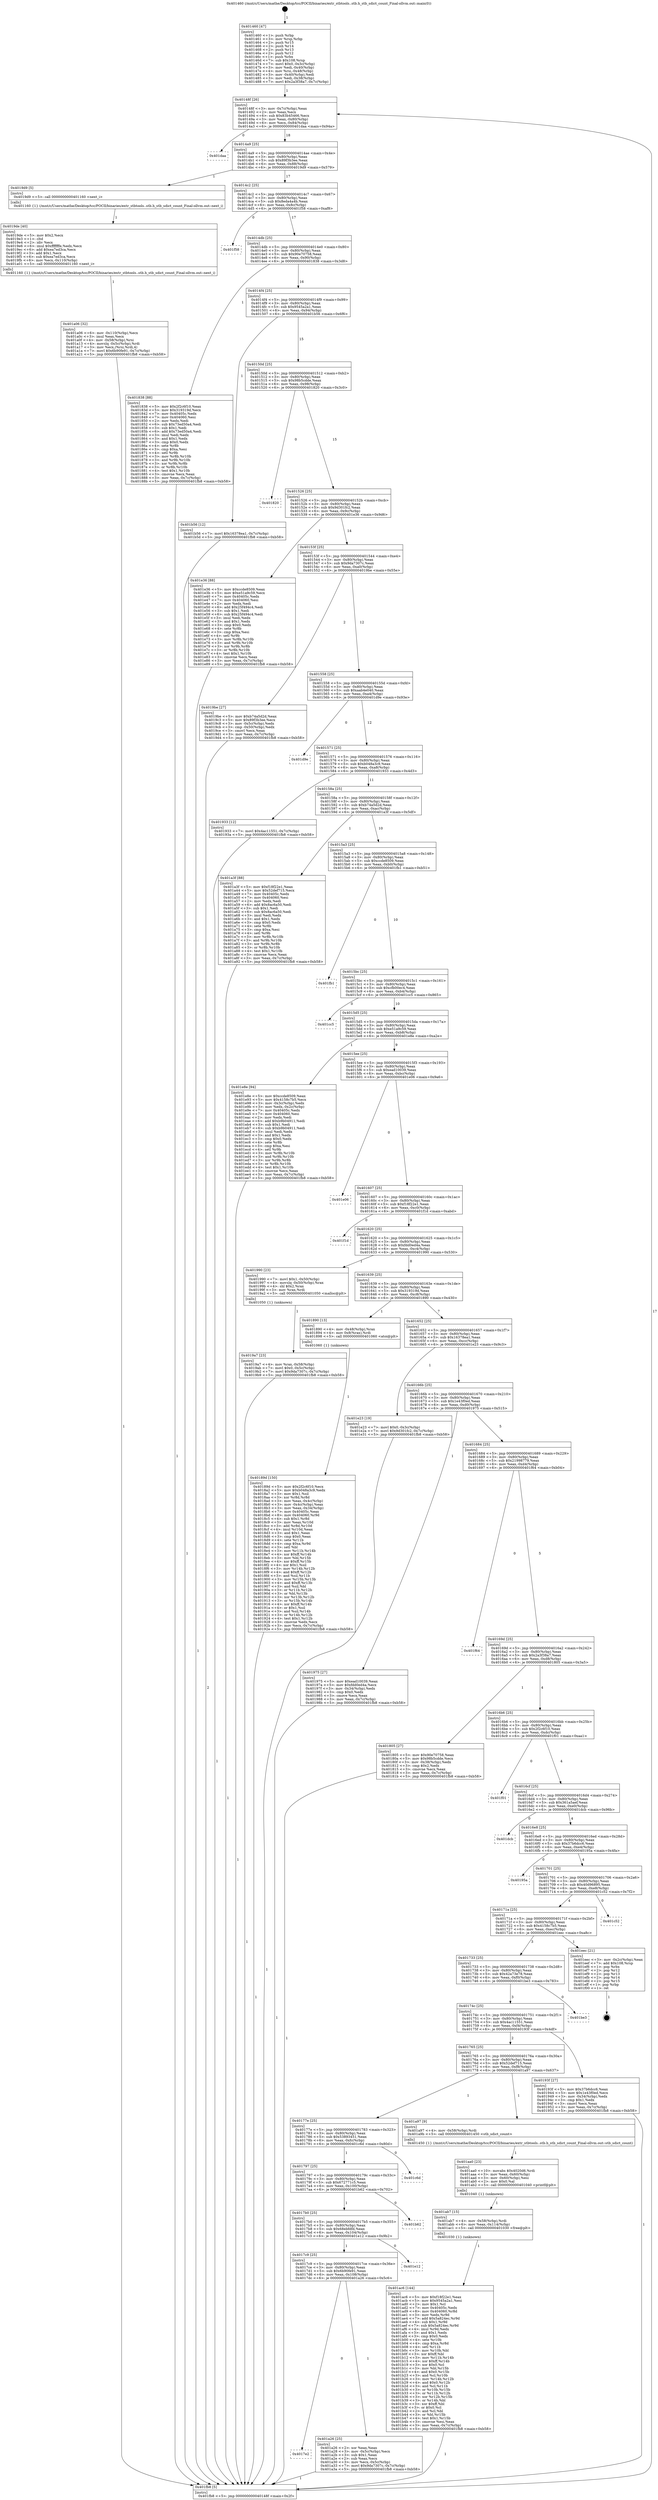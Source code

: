digraph "0x401460" {
  label = "0x401460 (/mnt/c/Users/mathe/Desktop/tcc/POCII/binaries/extr_stbtools..stb.h_stb_sdict_count_Final-ollvm.out::main(0))"
  labelloc = "t"
  node[shape=record]

  Entry [label="",width=0.3,height=0.3,shape=circle,fillcolor=black,style=filled]
  "0x40148f" [label="{
     0x40148f [26]\l
     | [instrs]\l
     &nbsp;&nbsp;0x40148f \<+3\>: mov -0x7c(%rbp),%eax\l
     &nbsp;&nbsp;0x401492 \<+2\>: mov %eax,%ecx\l
     &nbsp;&nbsp;0x401494 \<+6\>: sub $0x83b45466,%ecx\l
     &nbsp;&nbsp;0x40149a \<+3\>: mov %eax,-0x80(%rbp)\l
     &nbsp;&nbsp;0x40149d \<+6\>: mov %ecx,-0x84(%rbp)\l
     &nbsp;&nbsp;0x4014a3 \<+6\>: je 0000000000401daa \<main+0x94a\>\l
  }"]
  "0x401daa" [label="{
     0x401daa\l
  }", style=dashed]
  "0x4014a9" [label="{
     0x4014a9 [25]\l
     | [instrs]\l
     &nbsp;&nbsp;0x4014a9 \<+5\>: jmp 00000000004014ae \<main+0x4e\>\l
     &nbsp;&nbsp;0x4014ae \<+3\>: mov -0x80(%rbp),%eax\l
     &nbsp;&nbsp;0x4014b1 \<+5\>: sub $0x89f3b3ee,%eax\l
     &nbsp;&nbsp;0x4014b6 \<+6\>: mov %eax,-0x88(%rbp)\l
     &nbsp;&nbsp;0x4014bc \<+6\>: je 00000000004019d9 \<main+0x579\>\l
  }"]
  Exit [label="",width=0.3,height=0.3,shape=circle,fillcolor=black,style=filled,peripheries=2]
  "0x4019d9" [label="{
     0x4019d9 [5]\l
     | [instrs]\l
     &nbsp;&nbsp;0x4019d9 \<+5\>: call 0000000000401160 \<next_i\>\l
     | [calls]\l
     &nbsp;&nbsp;0x401160 \{1\} (/mnt/c/Users/mathe/Desktop/tcc/POCII/binaries/extr_stbtools..stb.h_stb_sdict_count_Final-ollvm.out::next_i)\l
  }"]
  "0x4014c2" [label="{
     0x4014c2 [25]\l
     | [instrs]\l
     &nbsp;&nbsp;0x4014c2 \<+5\>: jmp 00000000004014c7 \<main+0x67\>\l
     &nbsp;&nbsp;0x4014c7 \<+3\>: mov -0x80(%rbp),%eax\l
     &nbsp;&nbsp;0x4014ca \<+5\>: sub $0x8eda4a4b,%eax\l
     &nbsp;&nbsp;0x4014cf \<+6\>: mov %eax,-0x8c(%rbp)\l
     &nbsp;&nbsp;0x4014d5 \<+6\>: je 0000000000401f58 \<main+0xaf8\>\l
  }"]
  "0x401ac6" [label="{
     0x401ac6 [144]\l
     | [instrs]\l
     &nbsp;&nbsp;0x401ac6 \<+5\>: mov $0xf18f22e1,%eax\l
     &nbsp;&nbsp;0x401acb \<+5\>: mov $0x9545a2a1,%esi\l
     &nbsp;&nbsp;0x401ad0 \<+2\>: mov $0x1,%cl\l
     &nbsp;&nbsp;0x401ad2 \<+7\>: mov 0x40405c,%edx\l
     &nbsp;&nbsp;0x401ad9 \<+8\>: mov 0x404060,%r8d\l
     &nbsp;&nbsp;0x401ae1 \<+3\>: mov %edx,%r9d\l
     &nbsp;&nbsp;0x401ae4 \<+7\>: add $0x5a824ec,%r9d\l
     &nbsp;&nbsp;0x401aeb \<+4\>: sub $0x1,%r9d\l
     &nbsp;&nbsp;0x401aef \<+7\>: sub $0x5a824ec,%r9d\l
     &nbsp;&nbsp;0x401af6 \<+4\>: imul %r9d,%edx\l
     &nbsp;&nbsp;0x401afa \<+3\>: and $0x1,%edx\l
     &nbsp;&nbsp;0x401afd \<+3\>: cmp $0x0,%edx\l
     &nbsp;&nbsp;0x401b00 \<+4\>: sete %r10b\l
     &nbsp;&nbsp;0x401b04 \<+4\>: cmp $0xa,%r8d\l
     &nbsp;&nbsp;0x401b08 \<+4\>: setl %r11b\l
     &nbsp;&nbsp;0x401b0c \<+3\>: mov %r10b,%bl\l
     &nbsp;&nbsp;0x401b0f \<+3\>: xor $0xff,%bl\l
     &nbsp;&nbsp;0x401b12 \<+3\>: mov %r11b,%r14b\l
     &nbsp;&nbsp;0x401b15 \<+4\>: xor $0xff,%r14b\l
     &nbsp;&nbsp;0x401b19 \<+3\>: xor $0x0,%cl\l
     &nbsp;&nbsp;0x401b1c \<+3\>: mov %bl,%r15b\l
     &nbsp;&nbsp;0x401b1f \<+4\>: and $0x0,%r15b\l
     &nbsp;&nbsp;0x401b23 \<+3\>: and %cl,%r10b\l
     &nbsp;&nbsp;0x401b26 \<+3\>: mov %r14b,%r12b\l
     &nbsp;&nbsp;0x401b29 \<+4\>: and $0x0,%r12b\l
     &nbsp;&nbsp;0x401b2d \<+3\>: and %cl,%r11b\l
     &nbsp;&nbsp;0x401b30 \<+3\>: or %r10b,%r15b\l
     &nbsp;&nbsp;0x401b33 \<+3\>: or %r11b,%r12b\l
     &nbsp;&nbsp;0x401b36 \<+3\>: xor %r12b,%r15b\l
     &nbsp;&nbsp;0x401b39 \<+3\>: or %r14b,%bl\l
     &nbsp;&nbsp;0x401b3c \<+3\>: xor $0xff,%bl\l
     &nbsp;&nbsp;0x401b3f \<+3\>: or $0x0,%cl\l
     &nbsp;&nbsp;0x401b42 \<+2\>: and %cl,%bl\l
     &nbsp;&nbsp;0x401b44 \<+3\>: or %bl,%r15b\l
     &nbsp;&nbsp;0x401b47 \<+4\>: test $0x1,%r15b\l
     &nbsp;&nbsp;0x401b4b \<+3\>: cmovne %esi,%eax\l
     &nbsp;&nbsp;0x401b4e \<+3\>: mov %eax,-0x7c(%rbp)\l
     &nbsp;&nbsp;0x401b51 \<+5\>: jmp 0000000000401fb8 \<main+0xb58\>\l
  }"]
  "0x401f58" [label="{
     0x401f58\l
  }", style=dashed]
  "0x4014db" [label="{
     0x4014db [25]\l
     | [instrs]\l
     &nbsp;&nbsp;0x4014db \<+5\>: jmp 00000000004014e0 \<main+0x80\>\l
     &nbsp;&nbsp;0x4014e0 \<+3\>: mov -0x80(%rbp),%eax\l
     &nbsp;&nbsp;0x4014e3 \<+5\>: sub $0x90e70758,%eax\l
     &nbsp;&nbsp;0x4014e8 \<+6\>: mov %eax,-0x90(%rbp)\l
     &nbsp;&nbsp;0x4014ee \<+6\>: je 0000000000401838 \<main+0x3d8\>\l
  }"]
  "0x401ab7" [label="{
     0x401ab7 [15]\l
     | [instrs]\l
     &nbsp;&nbsp;0x401ab7 \<+4\>: mov -0x58(%rbp),%rdi\l
     &nbsp;&nbsp;0x401abb \<+6\>: mov %eax,-0x114(%rbp)\l
     &nbsp;&nbsp;0x401ac1 \<+5\>: call 0000000000401030 \<free@plt\>\l
     | [calls]\l
     &nbsp;&nbsp;0x401030 \{1\} (unknown)\l
  }"]
  "0x401838" [label="{
     0x401838 [88]\l
     | [instrs]\l
     &nbsp;&nbsp;0x401838 \<+5\>: mov $0x2f2c6f10,%eax\l
     &nbsp;&nbsp;0x40183d \<+5\>: mov $0x319319d,%ecx\l
     &nbsp;&nbsp;0x401842 \<+7\>: mov 0x40405c,%edx\l
     &nbsp;&nbsp;0x401849 \<+7\>: mov 0x404060,%esi\l
     &nbsp;&nbsp;0x401850 \<+2\>: mov %edx,%edi\l
     &nbsp;&nbsp;0x401852 \<+6\>: sub $0x73ed50a4,%edi\l
     &nbsp;&nbsp;0x401858 \<+3\>: sub $0x1,%edi\l
     &nbsp;&nbsp;0x40185b \<+6\>: add $0x73ed50a4,%edi\l
     &nbsp;&nbsp;0x401861 \<+3\>: imul %edi,%edx\l
     &nbsp;&nbsp;0x401864 \<+3\>: and $0x1,%edx\l
     &nbsp;&nbsp;0x401867 \<+3\>: cmp $0x0,%edx\l
     &nbsp;&nbsp;0x40186a \<+4\>: sete %r8b\l
     &nbsp;&nbsp;0x40186e \<+3\>: cmp $0xa,%esi\l
     &nbsp;&nbsp;0x401871 \<+4\>: setl %r9b\l
     &nbsp;&nbsp;0x401875 \<+3\>: mov %r8b,%r10b\l
     &nbsp;&nbsp;0x401878 \<+3\>: and %r9b,%r10b\l
     &nbsp;&nbsp;0x40187b \<+3\>: xor %r9b,%r8b\l
     &nbsp;&nbsp;0x40187e \<+3\>: or %r8b,%r10b\l
     &nbsp;&nbsp;0x401881 \<+4\>: test $0x1,%r10b\l
     &nbsp;&nbsp;0x401885 \<+3\>: cmovne %ecx,%eax\l
     &nbsp;&nbsp;0x401888 \<+3\>: mov %eax,-0x7c(%rbp)\l
     &nbsp;&nbsp;0x40188b \<+5\>: jmp 0000000000401fb8 \<main+0xb58\>\l
  }"]
  "0x4014f4" [label="{
     0x4014f4 [25]\l
     | [instrs]\l
     &nbsp;&nbsp;0x4014f4 \<+5\>: jmp 00000000004014f9 \<main+0x99\>\l
     &nbsp;&nbsp;0x4014f9 \<+3\>: mov -0x80(%rbp),%eax\l
     &nbsp;&nbsp;0x4014fc \<+5\>: sub $0x9545a2a1,%eax\l
     &nbsp;&nbsp;0x401501 \<+6\>: mov %eax,-0x94(%rbp)\l
     &nbsp;&nbsp;0x401507 \<+6\>: je 0000000000401b56 \<main+0x6f6\>\l
  }"]
  "0x401aa0" [label="{
     0x401aa0 [23]\l
     | [instrs]\l
     &nbsp;&nbsp;0x401aa0 \<+10\>: movabs $0x4020d6,%rdi\l
     &nbsp;&nbsp;0x401aaa \<+3\>: mov %eax,-0x60(%rbp)\l
     &nbsp;&nbsp;0x401aad \<+3\>: mov -0x60(%rbp),%esi\l
     &nbsp;&nbsp;0x401ab0 \<+2\>: mov $0x0,%al\l
     &nbsp;&nbsp;0x401ab2 \<+5\>: call 0000000000401040 \<printf@plt\>\l
     | [calls]\l
     &nbsp;&nbsp;0x401040 \{1\} (unknown)\l
  }"]
  "0x401b56" [label="{
     0x401b56 [12]\l
     | [instrs]\l
     &nbsp;&nbsp;0x401b56 \<+7\>: movl $0x16378ea1,-0x7c(%rbp)\l
     &nbsp;&nbsp;0x401b5d \<+5\>: jmp 0000000000401fb8 \<main+0xb58\>\l
  }"]
  "0x40150d" [label="{
     0x40150d [25]\l
     | [instrs]\l
     &nbsp;&nbsp;0x40150d \<+5\>: jmp 0000000000401512 \<main+0xb2\>\l
     &nbsp;&nbsp;0x401512 \<+3\>: mov -0x80(%rbp),%eax\l
     &nbsp;&nbsp;0x401515 \<+5\>: sub $0x98b5cdde,%eax\l
     &nbsp;&nbsp;0x40151a \<+6\>: mov %eax,-0x98(%rbp)\l
     &nbsp;&nbsp;0x401520 \<+6\>: je 0000000000401820 \<main+0x3c0\>\l
  }"]
  "0x4017e2" [label="{
     0x4017e2\l
  }", style=dashed]
  "0x401820" [label="{
     0x401820\l
  }", style=dashed]
  "0x401526" [label="{
     0x401526 [25]\l
     | [instrs]\l
     &nbsp;&nbsp;0x401526 \<+5\>: jmp 000000000040152b \<main+0xcb\>\l
     &nbsp;&nbsp;0x40152b \<+3\>: mov -0x80(%rbp),%eax\l
     &nbsp;&nbsp;0x40152e \<+5\>: sub $0x9d301fc2,%eax\l
     &nbsp;&nbsp;0x401533 \<+6\>: mov %eax,-0x9c(%rbp)\l
     &nbsp;&nbsp;0x401539 \<+6\>: je 0000000000401e36 \<main+0x9d6\>\l
  }"]
  "0x401a26" [label="{
     0x401a26 [25]\l
     | [instrs]\l
     &nbsp;&nbsp;0x401a26 \<+2\>: xor %eax,%eax\l
     &nbsp;&nbsp;0x401a28 \<+3\>: mov -0x5c(%rbp),%ecx\l
     &nbsp;&nbsp;0x401a2b \<+3\>: sub $0x1,%eax\l
     &nbsp;&nbsp;0x401a2e \<+2\>: sub %eax,%ecx\l
     &nbsp;&nbsp;0x401a30 \<+3\>: mov %ecx,-0x5c(%rbp)\l
     &nbsp;&nbsp;0x401a33 \<+7\>: movl $0x9da7307c,-0x7c(%rbp)\l
     &nbsp;&nbsp;0x401a3a \<+5\>: jmp 0000000000401fb8 \<main+0xb58\>\l
  }"]
  "0x401e36" [label="{
     0x401e36 [88]\l
     | [instrs]\l
     &nbsp;&nbsp;0x401e36 \<+5\>: mov $0xccde8509,%eax\l
     &nbsp;&nbsp;0x401e3b \<+5\>: mov $0xe51a9c59,%ecx\l
     &nbsp;&nbsp;0x401e40 \<+7\>: mov 0x40405c,%edx\l
     &nbsp;&nbsp;0x401e47 \<+7\>: mov 0x404060,%esi\l
     &nbsp;&nbsp;0x401e4e \<+2\>: mov %edx,%edi\l
     &nbsp;&nbsp;0x401e50 \<+6\>: add $0x25f494c4,%edi\l
     &nbsp;&nbsp;0x401e56 \<+3\>: sub $0x1,%edi\l
     &nbsp;&nbsp;0x401e59 \<+6\>: sub $0x25f494c4,%edi\l
     &nbsp;&nbsp;0x401e5f \<+3\>: imul %edi,%edx\l
     &nbsp;&nbsp;0x401e62 \<+3\>: and $0x1,%edx\l
     &nbsp;&nbsp;0x401e65 \<+3\>: cmp $0x0,%edx\l
     &nbsp;&nbsp;0x401e68 \<+4\>: sete %r8b\l
     &nbsp;&nbsp;0x401e6c \<+3\>: cmp $0xa,%esi\l
     &nbsp;&nbsp;0x401e6f \<+4\>: setl %r9b\l
     &nbsp;&nbsp;0x401e73 \<+3\>: mov %r8b,%r10b\l
     &nbsp;&nbsp;0x401e76 \<+3\>: and %r9b,%r10b\l
     &nbsp;&nbsp;0x401e79 \<+3\>: xor %r9b,%r8b\l
     &nbsp;&nbsp;0x401e7c \<+3\>: or %r8b,%r10b\l
     &nbsp;&nbsp;0x401e7f \<+4\>: test $0x1,%r10b\l
     &nbsp;&nbsp;0x401e83 \<+3\>: cmovne %ecx,%eax\l
     &nbsp;&nbsp;0x401e86 \<+3\>: mov %eax,-0x7c(%rbp)\l
     &nbsp;&nbsp;0x401e89 \<+5\>: jmp 0000000000401fb8 \<main+0xb58\>\l
  }"]
  "0x40153f" [label="{
     0x40153f [25]\l
     | [instrs]\l
     &nbsp;&nbsp;0x40153f \<+5\>: jmp 0000000000401544 \<main+0xe4\>\l
     &nbsp;&nbsp;0x401544 \<+3\>: mov -0x80(%rbp),%eax\l
     &nbsp;&nbsp;0x401547 \<+5\>: sub $0x9da7307c,%eax\l
     &nbsp;&nbsp;0x40154c \<+6\>: mov %eax,-0xa0(%rbp)\l
     &nbsp;&nbsp;0x401552 \<+6\>: je 00000000004019be \<main+0x55e\>\l
  }"]
  "0x4017c9" [label="{
     0x4017c9 [25]\l
     | [instrs]\l
     &nbsp;&nbsp;0x4017c9 \<+5\>: jmp 00000000004017ce \<main+0x36e\>\l
     &nbsp;&nbsp;0x4017ce \<+3\>: mov -0x80(%rbp),%eax\l
     &nbsp;&nbsp;0x4017d1 \<+5\>: sub $0x6b90fe91,%eax\l
     &nbsp;&nbsp;0x4017d6 \<+6\>: mov %eax,-0x108(%rbp)\l
     &nbsp;&nbsp;0x4017dc \<+6\>: je 0000000000401a26 \<main+0x5c6\>\l
  }"]
  "0x4019be" [label="{
     0x4019be [27]\l
     | [instrs]\l
     &nbsp;&nbsp;0x4019be \<+5\>: mov $0xb74a5d2d,%eax\l
     &nbsp;&nbsp;0x4019c3 \<+5\>: mov $0x89f3b3ee,%ecx\l
     &nbsp;&nbsp;0x4019c8 \<+3\>: mov -0x5c(%rbp),%edx\l
     &nbsp;&nbsp;0x4019cb \<+3\>: cmp -0x50(%rbp),%edx\l
     &nbsp;&nbsp;0x4019ce \<+3\>: cmovl %ecx,%eax\l
     &nbsp;&nbsp;0x4019d1 \<+3\>: mov %eax,-0x7c(%rbp)\l
     &nbsp;&nbsp;0x4019d4 \<+5\>: jmp 0000000000401fb8 \<main+0xb58\>\l
  }"]
  "0x401558" [label="{
     0x401558 [25]\l
     | [instrs]\l
     &nbsp;&nbsp;0x401558 \<+5\>: jmp 000000000040155d \<main+0xfd\>\l
     &nbsp;&nbsp;0x40155d \<+3\>: mov -0x80(%rbp),%eax\l
     &nbsp;&nbsp;0x401560 \<+5\>: sub $0xaab4e040,%eax\l
     &nbsp;&nbsp;0x401565 \<+6\>: mov %eax,-0xa4(%rbp)\l
     &nbsp;&nbsp;0x40156b \<+6\>: je 0000000000401d9e \<main+0x93e\>\l
  }"]
  "0x401e12" [label="{
     0x401e12\l
  }", style=dashed]
  "0x401d9e" [label="{
     0x401d9e\l
  }", style=dashed]
  "0x401571" [label="{
     0x401571 [25]\l
     | [instrs]\l
     &nbsp;&nbsp;0x401571 \<+5\>: jmp 0000000000401576 \<main+0x116\>\l
     &nbsp;&nbsp;0x401576 \<+3\>: mov -0x80(%rbp),%eax\l
     &nbsp;&nbsp;0x401579 \<+5\>: sub $0xb048a3c9,%eax\l
     &nbsp;&nbsp;0x40157e \<+6\>: mov %eax,-0xa8(%rbp)\l
     &nbsp;&nbsp;0x401584 \<+6\>: je 0000000000401933 \<main+0x4d3\>\l
  }"]
  "0x4017b0" [label="{
     0x4017b0 [25]\l
     | [instrs]\l
     &nbsp;&nbsp;0x4017b0 \<+5\>: jmp 00000000004017b5 \<main+0x355\>\l
     &nbsp;&nbsp;0x4017b5 \<+3\>: mov -0x80(%rbp),%eax\l
     &nbsp;&nbsp;0x4017b8 \<+5\>: sub $0x68ebfdfd,%eax\l
     &nbsp;&nbsp;0x4017bd \<+6\>: mov %eax,-0x104(%rbp)\l
     &nbsp;&nbsp;0x4017c3 \<+6\>: je 0000000000401e12 \<main+0x9b2\>\l
  }"]
  "0x401933" [label="{
     0x401933 [12]\l
     | [instrs]\l
     &nbsp;&nbsp;0x401933 \<+7\>: movl $0x4ac11551,-0x7c(%rbp)\l
     &nbsp;&nbsp;0x40193a \<+5\>: jmp 0000000000401fb8 \<main+0xb58\>\l
  }"]
  "0x40158a" [label="{
     0x40158a [25]\l
     | [instrs]\l
     &nbsp;&nbsp;0x40158a \<+5\>: jmp 000000000040158f \<main+0x12f\>\l
     &nbsp;&nbsp;0x40158f \<+3\>: mov -0x80(%rbp),%eax\l
     &nbsp;&nbsp;0x401592 \<+5\>: sub $0xb74a5d2d,%eax\l
     &nbsp;&nbsp;0x401597 \<+6\>: mov %eax,-0xac(%rbp)\l
     &nbsp;&nbsp;0x40159d \<+6\>: je 0000000000401a3f \<main+0x5df\>\l
  }"]
  "0x401b62" [label="{
     0x401b62\l
  }", style=dashed]
  "0x401a3f" [label="{
     0x401a3f [88]\l
     | [instrs]\l
     &nbsp;&nbsp;0x401a3f \<+5\>: mov $0xf18f22e1,%eax\l
     &nbsp;&nbsp;0x401a44 \<+5\>: mov $0x52def715,%ecx\l
     &nbsp;&nbsp;0x401a49 \<+7\>: mov 0x40405c,%edx\l
     &nbsp;&nbsp;0x401a50 \<+7\>: mov 0x404060,%esi\l
     &nbsp;&nbsp;0x401a57 \<+2\>: mov %edx,%edi\l
     &nbsp;&nbsp;0x401a59 \<+6\>: add $0x8ac6a50,%edi\l
     &nbsp;&nbsp;0x401a5f \<+3\>: sub $0x1,%edi\l
     &nbsp;&nbsp;0x401a62 \<+6\>: sub $0x8ac6a50,%edi\l
     &nbsp;&nbsp;0x401a68 \<+3\>: imul %edi,%edx\l
     &nbsp;&nbsp;0x401a6b \<+3\>: and $0x1,%edx\l
     &nbsp;&nbsp;0x401a6e \<+3\>: cmp $0x0,%edx\l
     &nbsp;&nbsp;0x401a71 \<+4\>: sete %r8b\l
     &nbsp;&nbsp;0x401a75 \<+3\>: cmp $0xa,%esi\l
     &nbsp;&nbsp;0x401a78 \<+4\>: setl %r9b\l
     &nbsp;&nbsp;0x401a7c \<+3\>: mov %r8b,%r10b\l
     &nbsp;&nbsp;0x401a7f \<+3\>: and %r9b,%r10b\l
     &nbsp;&nbsp;0x401a82 \<+3\>: xor %r9b,%r8b\l
     &nbsp;&nbsp;0x401a85 \<+3\>: or %r8b,%r10b\l
     &nbsp;&nbsp;0x401a88 \<+4\>: test $0x1,%r10b\l
     &nbsp;&nbsp;0x401a8c \<+3\>: cmovne %ecx,%eax\l
     &nbsp;&nbsp;0x401a8f \<+3\>: mov %eax,-0x7c(%rbp)\l
     &nbsp;&nbsp;0x401a92 \<+5\>: jmp 0000000000401fb8 \<main+0xb58\>\l
  }"]
  "0x4015a3" [label="{
     0x4015a3 [25]\l
     | [instrs]\l
     &nbsp;&nbsp;0x4015a3 \<+5\>: jmp 00000000004015a8 \<main+0x148\>\l
     &nbsp;&nbsp;0x4015a8 \<+3\>: mov -0x80(%rbp),%eax\l
     &nbsp;&nbsp;0x4015ab \<+5\>: sub $0xccde8509,%eax\l
     &nbsp;&nbsp;0x4015b0 \<+6\>: mov %eax,-0xb0(%rbp)\l
     &nbsp;&nbsp;0x4015b6 \<+6\>: je 0000000000401fb1 \<main+0xb51\>\l
  }"]
  "0x401797" [label="{
     0x401797 [25]\l
     | [instrs]\l
     &nbsp;&nbsp;0x401797 \<+5\>: jmp 000000000040179c \<main+0x33c\>\l
     &nbsp;&nbsp;0x40179c \<+3\>: mov -0x80(%rbp),%eax\l
     &nbsp;&nbsp;0x40179f \<+5\>: sub $0x672771c5,%eax\l
     &nbsp;&nbsp;0x4017a4 \<+6\>: mov %eax,-0x100(%rbp)\l
     &nbsp;&nbsp;0x4017aa \<+6\>: je 0000000000401b62 \<main+0x702\>\l
  }"]
  "0x401fb1" [label="{
     0x401fb1\l
  }", style=dashed]
  "0x4015bc" [label="{
     0x4015bc [25]\l
     | [instrs]\l
     &nbsp;&nbsp;0x4015bc \<+5\>: jmp 00000000004015c1 \<main+0x161\>\l
     &nbsp;&nbsp;0x4015c1 \<+3\>: mov -0x80(%rbp),%eax\l
     &nbsp;&nbsp;0x4015c4 \<+5\>: sub $0xcfb00ec4,%eax\l
     &nbsp;&nbsp;0x4015c9 \<+6\>: mov %eax,-0xb4(%rbp)\l
     &nbsp;&nbsp;0x4015cf \<+6\>: je 0000000000401cc5 \<main+0x865\>\l
  }"]
  "0x401c6d" [label="{
     0x401c6d\l
  }", style=dashed]
  "0x401cc5" [label="{
     0x401cc5\l
  }", style=dashed]
  "0x4015d5" [label="{
     0x4015d5 [25]\l
     | [instrs]\l
     &nbsp;&nbsp;0x4015d5 \<+5\>: jmp 00000000004015da \<main+0x17a\>\l
     &nbsp;&nbsp;0x4015da \<+3\>: mov -0x80(%rbp),%eax\l
     &nbsp;&nbsp;0x4015dd \<+5\>: sub $0xe51a9c59,%eax\l
     &nbsp;&nbsp;0x4015e2 \<+6\>: mov %eax,-0xb8(%rbp)\l
     &nbsp;&nbsp;0x4015e8 \<+6\>: je 0000000000401e8e \<main+0xa2e\>\l
  }"]
  "0x40177e" [label="{
     0x40177e [25]\l
     | [instrs]\l
     &nbsp;&nbsp;0x40177e \<+5\>: jmp 0000000000401783 \<main+0x323\>\l
     &nbsp;&nbsp;0x401783 \<+3\>: mov -0x80(%rbp),%eax\l
     &nbsp;&nbsp;0x401786 \<+5\>: sub $0x53893451,%eax\l
     &nbsp;&nbsp;0x40178b \<+6\>: mov %eax,-0xfc(%rbp)\l
     &nbsp;&nbsp;0x401791 \<+6\>: je 0000000000401c6d \<main+0x80d\>\l
  }"]
  "0x401e8e" [label="{
     0x401e8e [94]\l
     | [instrs]\l
     &nbsp;&nbsp;0x401e8e \<+5\>: mov $0xccde8509,%eax\l
     &nbsp;&nbsp;0x401e93 \<+5\>: mov $0x4158c7b5,%ecx\l
     &nbsp;&nbsp;0x401e98 \<+3\>: mov -0x3c(%rbp),%edx\l
     &nbsp;&nbsp;0x401e9b \<+3\>: mov %edx,-0x2c(%rbp)\l
     &nbsp;&nbsp;0x401e9e \<+7\>: mov 0x40405c,%edx\l
     &nbsp;&nbsp;0x401ea5 \<+7\>: mov 0x404060,%esi\l
     &nbsp;&nbsp;0x401eac \<+2\>: mov %edx,%edi\l
     &nbsp;&nbsp;0x401eae \<+6\>: add $0xb9b04911,%edi\l
     &nbsp;&nbsp;0x401eb4 \<+3\>: sub $0x1,%edi\l
     &nbsp;&nbsp;0x401eb7 \<+6\>: sub $0xb9b04911,%edi\l
     &nbsp;&nbsp;0x401ebd \<+3\>: imul %edi,%edx\l
     &nbsp;&nbsp;0x401ec0 \<+3\>: and $0x1,%edx\l
     &nbsp;&nbsp;0x401ec3 \<+3\>: cmp $0x0,%edx\l
     &nbsp;&nbsp;0x401ec6 \<+4\>: sete %r8b\l
     &nbsp;&nbsp;0x401eca \<+3\>: cmp $0xa,%esi\l
     &nbsp;&nbsp;0x401ecd \<+4\>: setl %r9b\l
     &nbsp;&nbsp;0x401ed1 \<+3\>: mov %r8b,%r10b\l
     &nbsp;&nbsp;0x401ed4 \<+3\>: and %r9b,%r10b\l
     &nbsp;&nbsp;0x401ed7 \<+3\>: xor %r9b,%r8b\l
     &nbsp;&nbsp;0x401eda \<+3\>: or %r8b,%r10b\l
     &nbsp;&nbsp;0x401edd \<+4\>: test $0x1,%r10b\l
     &nbsp;&nbsp;0x401ee1 \<+3\>: cmovne %ecx,%eax\l
     &nbsp;&nbsp;0x401ee4 \<+3\>: mov %eax,-0x7c(%rbp)\l
     &nbsp;&nbsp;0x401ee7 \<+5\>: jmp 0000000000401fb8 \<main+0xb58\>\l
  }"]
  "0x4015ee" [label="{
     0x4015ee [25]\l
     | [instrs]\l
     &nbsp;&nbsp;0x4015ee \<+5\>: jmp 00000000004015f3 \<main+0x193\>\l
     &nbsp;&nbsp;0x4015f3 \<+3\>: mov -0x80(%rbp),%eax\l
     &nbsp;&nbsp;0x4015f6 \<+5\>: sub $0xead10039,%eax\l
     &nbsp;&nbsp;0x4015fb \<+6\>: mov %eax,-0xbc(%rbp)\l
     &nbsp;&nbsp;0x401601 \<+6\>: je 0000000000401e06 \<main+0x9a6\>\l
  }"]
  "0x401a97" [label="{
     0x401a97 [9]\l
     | [instrs]\l
     &nbsp;&nbsp;0x401a97 \<+4\>: mov -0x58(%rbp),%rdi\l
     &nbsp;&nbsp;0x401a9b \<+5\>: call 0000000000401450 \<stb_sdict_count\>\l
     | [calls]\l
     &nbsp;&nbsp;0x401450 \{1\} (/mnt/c/Users/mathe/Desktop/tcc/POCII/binaries/extr_stbtools..stb.h_stb_sdict_count_Final-ollvm.out::stb_sdict_count)\l
  }"]
  "0x401e06" [label="{
     0x401e06\l
  }", style=dashed]
  "0x401607" [label="{
     0x401607 [25]\l
     | [instrs]\l
     &nbsp;&nbsp;0x401607 \<+5\>: jmp 000000000040160c \<main+0x1ac\>\l
     &nbsp;&nbsp;0x40160c \<+3\>: mov -0x80(%rbp),%eax\l
     &nbsp;&nbsp;0x40160f \<+5\>: sub $0xf18f22e1,%eax\l
     &nbsp;&nbsp;0x401614 \<+6\>: mov %eax,-0xc0(%rbp)\l
     &nbsp;&nbsp;0x40161a \<+6\>: je 0000000000401f1d \<main+0xabd\>\l
  }"]
  "0x401a06" [label="{
     0x401a06 [32]\l
     | [instrs]\l
     &nbsp;&nbsp;0x401a06 \<+6\>: mov -0x110(%rbp),%ecx\l
     &nbsp;&nbsp;0x401a0c \<+3\>: imul %eax,%ecx\l
     &nbsp;&nbsp;0x401a0f \<+4\>: mov -0x58(%rbp),%rsi\l
     &nbsp;&nbsp;0x401a13 \<+4\>: movslq -0x5c(%rbp),%rdi\l
     &nbsp;&nbsp;0x401a17 \<+3\>: mov %ecx,(%rsi,%rdi,4)\l
     &nbsp;&nbsp;0x401a1a \<+7\>: movl $0x6b90fe91,-0x7c(%rbp)\l
     &nbsp;&nbsp;0x401a21 \<+5\>: jmp 0000000000401fb8 \<main+0xb58\>\l
  }"]
  "0x401f1d" [label="{
     0x401f1d\l
  }", style=dashed]
  "0x401620" [label="{
     0x401620 [25]\l
     | [instrs]\l
     &nbsp;&nbsp;0x401620 \<+5\>: jmp 0000000000401625 \<main+0x1c5\>\l
     &nbsp;&nbsp;0x401625 \<+3\>: mov -0x80(%rbp),%eax\l
     &nbsp;&nbsp;0x401628 \<+5\>: sub $0xfdd0ed4a,%eax\l
     &nbsp;&nbsp;0x40162d \<+6\>: mov %eax,-0xc4(%rbp)\l
     &nbsp;&nbsp;0x401633 \<+6\>: je 0000000000401990 \<main+0x530\>\l
  }"]
  "0x4019de" [label="{
     0x4019de [40]\l
     | [instrs]\l
     &nbsp;&nbsp;0x4019de \<+5\>: mov $0x2,%ecx\l
     &nbsp;&nbsp;0x4019e3 \<+1\>: cltd\l
     &nbsp;&nbsp;0x4019e4 \<+2\>: idiv %ecx\l
     &nbsp;&nbsp;0x4019e6 \<+6\>: imul $0xfffffffe,%edx,%ecx\l
     &nbsp;&nbsp;0x4019ec \<+6\>: add $0xea7ed3ca,%ecx\l
     &nbsp;&nbsp;0x4019f2 \<+3\>: add $0x1,%ecx\l
     &nbsp;&nbsp;0x4019f5 \<+6\>: sub $0xea7ed3ca,%ecx\l
     &nbsp;&nbsp;0x4019fb \<+6\>: mov %ecx,-0x110(%rbp)\l
     &nbsp;&nbsp;0x401a01 \<+5\>: call 0000000000401160 \<next_i\>\l
     | [calls]\l
     &nbsp;&nbsp;0x401160 \{1\} (/mnt/c/Users/mathe/Desktop/tcc/POCII/binaries/extr_stbtools..stb.h_stb_sdict_count_Final-ollvm.out::next_i)\l
  }"]
  "0x401990" [label="{
     0x401990 [23]\l
     | [instrs]\l
     &nbsp;&nbsp;0x401990 \<+7\>: movl $0x1,-0x50(%rbp)\l
     &nbsp;&nbsp;0x401997 \<+4\>: movslq -0x50(%rbp),%rax\l
     &nbsp;&nbsp;0x40199b \<+4\>: shl $0x2,%rax\l
     &nbsp;&nbsp;0x40199f \<+3\>: mov %rax,%rdi\l
     &nbsp;&nbsp;0x4019a2 \<+5\>: call 0000000000401050 \<malloc@plt\>\l
     | [calls]\l
     &nbsp;&nbsp;0x401050 \{1\} (unknown)\l
  }"]
  "0x401639" [label="{
     0x401639 [25]\l
     | [instrs]\l
     &nbsp;&nbsp;0x401639 \<+5\>: jmp 000000000040163e \<main+0x1de\>\l
     &nbsp;&nbsp;0x40163e \<+3\>: mov -0x80(%rbp),%eax\l
     &nbsp;&nbsp;0x401641 \<+5\>: sub $0x319319d,%eax\l
     &nbsp;&nbsp;0x401646 \<+6\>: mov %eax,-0xc8(%rbp)\l
     &nbsp;&nbsp;0x40164c \<+6\>: je 0000000000401890 \<main+0x430\>\l
  }"]
  "0x4019a7" [label="{
     0x4019a7 [23]\l
     | [instrs]\l
     &nbsp;&nbsp;0x4019a7 \<+4\>: mov %rax,-0x58(%rbp)\l
     &nbsp;&nbsp;0x4019ab \<+7\>: movl $0x0,-0x5c(%rbp)\l
     &nbsp;&nbsp;0x4019b2 \<+7\>: movl $0x9da7307c,-0x7c(%rbp)\l
     &nbsp;&nbsp;0x4019b9 \<+5\>: jmp 0000000000401fb8 \<main+0xb58\>\l
  }"]
  "0x401890" [label="{
     0x401890 [13]\l
     | [instrs]\l
     &nbsp;&nbsp;0x401890 \<+4\>: mov -0x48(%rbp),%rax\l
     &nbsp;&nbsp;0x401894 \<+4\>: mov 0x8(%rax),%rdi\l
     &nbsp;&nbsp;0x401898 \<+5\>: call 0000000000401060 \<atoi@plt\>\l
     | [calls]\l
     &nbsp;&nbsp;0x401060 \{1\} (unknown)\l
  }"]
  "0x401652" [label="{
     0x401652 [25]\l
     | [instrs]\l
     &nbsp;&nbsp;0x401652 \<+5\>: jmp 0000000000401657 \<main+0x1f7\>\l
     &nbsp;&nbsp;0x401657 \<+3\>: mov -0x80(%rbp),%eax\l
     &nbsp;&nbsp;0x40165a \<+5\>: sub $0x16378ea1,%eax\l
     &nbsp;&nbsp;0x40165f \<+6\>: mov %eax,-0xcc(%rbp)\l
     &nbsp;&nbsp;0x401665 \<+6\>: je 0000000000401e23 \<main+0x9c3\>\l
  }"]
  "0x401765" [label="{
     0x401765 [25]\l
     | [instrs]\l
     &nbsp;&nbsp;0x401765 \<+5\>: jmp 000000000040176a \<main+0x30a\>\l
     &nbsp;&nbsp;0x40176a \<+3\>: mov -0x80(%rbp),%eax\l
     &nbsp;&nbsp;0x40176d \<+5\>: sub $0x52def715,%eax\l
     &nbsp;&nbsp;0x401772 \<+6\>: mov %eax,-0xf8(%rbp)\l
     &nbsp;&nbsp;0x401778 \<+6\>: je 0000000000401a97 \<main+0x637\>\l
  }"]
  "0x401e23" [label="{
     0x401e23 [19]\l
     | [instrs]\l
     &nbsp;&nbsp;0x401e23 \<+7\>: movl $0x0,-0x3c(%rbp)\l
     &nbsp;&nbsp;0x401e2a \<+7\>: movl $0x9d301fc2,-0x7c(%rbp)\l
     &nbsp;&nbsp;0x401e31 \<+5\>: jmp 0000000000401fb8 \<main+0xb58\>\l
  }"]
  "0x40166b" [label="{
     0x40166b [25]\l
     | [instrs]\l
     &nbsp;&nbsp;0x40166b \<+5\>: jmp 0000000000401670 \<main+0x210\>\l
     &nbsp;&nbsp;0x401670 \<+3\>: mov -0x80(%rbp),%eax\l
     &nbsp;&nbsp;0x401673 \<+5\>: sub $0x1e43f0ed,%eax\l
     &nbsp;&nbsp;0x401678 \<+6\>: mov %eax,-0xd0(%rbp)\l
     &nbsp;&nbsp;0x40167e \<+6\>: je 0000000000401975 \<main+0x515\>\l
  }"]
  "0x40193f" [label="{
     0x40193f [27]\l
     | [instrs]\l
     &nbsp;&nbsp;0x40193f \<+5\>: mov $0x37b6dcc6,%eax\l
     &nbsp;&nbsp;0x401944 \<+5\>: mov $0x1e43f0ed,%ecx\l
     &nbsp;&nbsp;0x401949 \<+3\>: mov -0x34(%rbp),%edx\l
     &nbsp;&nbsp;0x40194c \<+3\>: cmp $0x1,%edx\l
     &nbsp;&nbsp;0x40194f \<+3\>: cmovl %ecx,%eax\l
     &nbsp;&nbsp;0x401952 \<+3\>: mov %eax,-0x7c(%rbp)\l
     &nbsp;&nbsp;0x401955 \<+5\>: jmp 0000000000401fb8 \<main+0xb58\>\l
  }"]
  "0x401975" [label="{
     0x401975 [27]\l
     | [instrs]\l
     &nbsp;&nbsp;0x401975 \<+5\>: mov $0xead10039,%eax\l
     &nbsp;&nbsp;0x40197a \<+5\>: mov $0xfdd0ed4a,%ecx\l
     &nbsp;&nbsp;0x40197f \<+3\>: mov -0x34(%rbp),%edx\l
     &nbsp;&nbsp;0x401982 \<+3\>: cmp $0x0,%edx\l
     &nbsp;&nbsp;0x401985 \<+3\>: cmove %ecx,%eax\l
     &nbsp;&nbsp;0x401988 \<+3\>: mov %eax,-0x7c(%rbp)\l
     &nbsp;&nbsp;0x40198b \<+5\>: jmp 0000000000401fb8 \<main+0xb58\>\l
  }"]
  "0x401684" [label="{
     0x401684 [25]\l
     | [instrs]\l
     &nbsp;&nbsp;0x401684 \<+5\>: jmp 0000000000401689 \<main+0x229\>\l
     &nbsp;&nbsp;0x401689 \<+3\>: mov -0x80(%rbp),%eax\l
     &nbsp;&nbsp;0x40168c \<+5\>: sub $0x21998779,%eax\l
     &nbsp;&nbsp;0x401691 \<+6\>: mov %eax,-0xd4(%rbp)\l
     &nbsp;&nbsp;0x401697 \<+6\>: je 0000000000401f64 \<main+0xb04\>\l
  }"]
  "0x40174c" [label="{
     0x40174c [25]\l
     | [instrs]\l
     &nbsp;&nbsp;0x40174c \<+5\>: jmp 0000000000401751 \<main+0x2f1\>\l
     &nbsp;&nbsp;0x401751 \<+3\>: mov -0x80(%rbp),%eax\l
     &nbsp;&nbsp;0x401754 \<+5\>: sub $0x4ac11551,%eax\l
     &nbsp;&nbsp;0x401759 \<+6\>: mov %eax,-0xf4(%rbp)\l
     &nbsp;&nbsp;0x40175f \<+6\>: je 000000000040193f \<main+0x4df\>\l
  }"]
  "0x401f64" [label="{
     0x401f64\l
  }", style=dashed]
  "0x40169d" [label="{
     0x40169d [25]\l
     | [instrs]\l
     &nbsp;&nbsp;0x40169d \<+5\>: jmp 00000000004016a2 \<main+0x242\>\l
     &nbsp;&nbsp;0x4016a2 \<+3\>: mov -0x80(%rbp),%eax\l
     &nbsp;&nbsp;0x4016a5 \<+5\>: sub $0x2a3f38a7,%eax\l
     &nbsp;&nbsp;0x4016aa \<+6\>: mov %eax,-0xd8(%rbp)\l
     &nbsp;&nbsp;0x4016b0 \<+6\>: je 0000000000401805 \<main+0x3a5\>\l
  }"]
  "0x401be3" [label="{
     0x401be3\l
  }", style=dashed]
  "0x401805" [label="{
     0x401805 [27]\l
     | [instrs]\l
     &nbsp;&nbsp;0x401805 \<+5\>: mov $0x90e70758,%eax\l
     &nbsp;&nbsp;0x40180a \<+5\>: mov $0x98b5cdde,%ecx\l
     &nbsp;&nbsp;0x40180f \<+3\>: mov -0x38(%rbp),%edx\l
     &nbsp;&nbsp;0x401812 \<+3\>: cmp $0x2,%edx\l
     &nbsp;&nbsp;0x401815 \<+3\>: cmovne %ecx,%eax\l
     &nbsp;&nbsp;0x401818 \<+3\>: mov %eax,-0x7c(%rbp)\l
     &nbsp;&nbsp;0x40181b \<+5\>: jmp 0000000000401fb8 \<main+0xb58\>\l
  }"]
  "0x4016b6" [label="{
     0x4016b6 [25]\l
     | [instrs]\l
     &nbsp;&nbsp;0x4016b6 \<+5\>: jmp 00000000004016bb \<main+0x25b\>\l
     &nbsp;&nbsp;0x4016bb \<+3\>: mov -0x80(%rbp),%eax\l
     &nbsp;&nbsp;0x4016be \<+5\>: sub $0x2f2c6f10,%eax\l
     &nbsp;&nbsp;0x4016c3 \<+6\>: mov %eax,-0xdc(%rbp)\l
     &nbsp;&nbsp;0x4016c9 \<+6\>: je 0000000000401f01 \<main+0xaa1\>\l
  }"]
  "0x401fb8" [label="{
     0x401fb8 [5]\l
     | [instrs]\l
     &nbsp;&nbsp;0x401fb8 \<+5\>: jmp 000000000040148f \<main+0x2f\>\l
  }"]
  "0x401460" [label="{
     0x401460 [47]\l
     | [instrs]\l
     &nbsp;&nbsp;0x401460 \<+1\>: push %rbp\l
     &nbsp;&nbsp;0x401461 \<+3\>: mov %rsp,%rbp\l
     &nbsp;&nbsp;0x401464 \<+2\>: push %r15\l
     &nbsp;&nbsp;0x401466 \<+2\>: push %r14\l
     &nbsp;&nbsp;0x401468 \<+2\>: push %r13\l
     &nbsp;&nbsp;0x40146a \<+2\>: push %r12\l
     &nbsp;&nbsp;0x40146c \<+1\>: push %rbx\l
     &nbsp;&nbsp;0x40146d \<+7\>: sub $0x108,%rsp\l
     &nbsp;&nbsp;0x401474 \<+7\>: movl $0x0,-0x3c(%rbp)\l
     &nbsp;&nbsp;0x40147b \<+3\>: mov %edi,-0x40(%rbp)\l
     &nbsp;&nbsp;0x40147e \<+4\>: mov %rsi,-0x48(%rbp)\l
     &nbsp;&nbsp;0x401482 \<+3\>: mov -0x40(%rbp),%edi\l
     &nbsp;&nbsp;0x401485 \<+3\>: mov %edi,-0x38(%rbp)\l
     &nbsp;&nbsp;0x401488 \<+7\>: movl $0x2a3f38a7,-0x7c(%rbp)\l
  }"]
  "0x40189d" [label="{
     0x40189d [150]\l
     | [instrs]\l
     &nbsp;&nbsp;0x40189d \<+5\>: mov $0x2f2c6f10,%ecx\l
     &nbsp;&nbsp;0x4018a2 \<+5\>: mov $0xb048a3c9,%edx\l
     &nbsp;&nbsp;0x4018a7 \<+3\>: mov $0x1,%sil\l
     &nbsp;&nbsp;0x4018aa \<+3\>: xor %r8d,%r8d\l
     &nbsp;&nbsp;0x4018ad \<+3\>: mov %eax,-0x4c(%rbp)\l
     &nbsp;&nbsp;0x4018b0 \<+3\>: mov -0x4c(%rbp),%eax\l
     &nbsp;&nbsp;0x4018b3 \<+3\>: mov %eax,-0x34(%rbp)\l
     &nbsp;&nbsp;0x4018b6 \<+7\>: mov 0x40405c,%eax\l
     &nbsp;&nbsp;0x4018bd \<+8\>: mov 0x404060,%r9d\l
     &nbsp;&nbsp;0x4018c5 \<+4\>: sub $0x1,%r8d\l
     &nbsp;&nbsp;0x4018c9 \<+3\>: mov %eax,%r10d\l
     &nbsp;&nbsp;0x4018cc \<+3\>: add %r8d,%r10d\l
     &nbsp;&nbsp;0x4018cf \<+4\>: imul %r10d,%eax\l
     &nbsp;&nbsp;0x4018d3 \<+3\>: and $0x1,%eax\l
     &nbsp;&nbsp;0x4018d6 \<+3\>: cmp $0x0,%eax\l
     &nbsp;&nbsp;0x4018d9 \<+4\>: sete %r11b\l
     &nbsp;&nbsp;0x4018dd \<+4\>: cmp $0xa,%r9d\l
     &nbsp;&nbsp;0x4018e1 \<+3\>: setl %bl\l
     &nbsp;&nbsp;0x4018e4 \<+3\>: mov %r11b,%r14b\l
     &nbsp;&nbsp;0x4018e7 \<+4\>: xor $0xff,%r14b\l
     &nbsp;&nbsp;0x4018eb \<+3\>: mov %bl,%r15b\l
     &nbsp;&nbsp;0x4018ee \<+4\>: xor $0xff,%r15b\l
     &nbsp;&nbsp;0x4018f2 \<+4\>: xor $0x1,%sil\l
     &nbsp;&nbsp;0x4018f6 \<+3\>: mov %r14b,%r12b\l
     &nbsp;&nbsp;0x4018f9 \<+4\>: and $0xff,%r12b\l
     &nbsp;&nbsp;0x4018fd \<+3\>: and %sil,%r11b\l
     &nbsp;&nbsp;0x401900 \<+3\>: mov %r15b,%r13b\l
     &nbsp;&nbsp;0x401903 \<+4\>: and $0xff,%r13b\l
     &nbsp;&nbsp;0x401907 \<+3\>: and %sil,%bl\l
     &nbsp;&nbsp;0x40190a \<+3\>: or %r11b,%r12b\l
     &nbsp;&nbsp;0x40190d \<+3\>: or %bl,%r13b\l
     &nbsp;&nbsp;0x401910 \<+3\>: xor %r13b,%r12b\l
     &nbsp;&nbsp;0x401913 \<+3\>: or %r15b,%r14b\l
     &nbsp;&nbsp;0x401916 \<+4\>: xor $0xff,%r14b\l
     &nbsp;&nbsp;0x40191a \<+4\>: or $0x1,%sil\l
     &nbsp;&nbsp;0x40191e \<+3\>: and %sil,%r14b\l
     &nbsp;&nbsp;0x401921 \<+3\>: or %r14b,%r12b\l
     &nbsp;&nbsp;0x401924 \<+4\>: test $0x1,%r12b\l
     &nbsp;&nbsp;0x401928 \<+3\>: cmovne %edx,%ecx\l
     &nbsp;&nbsp;0x40192b \<+3\>: mov %ecx,-0x7c(%rbp)\l
     &nbsp;&nbsp;0x40192e \<+5\>: jmp 0000000000401fb8 \<main+0xb58\>\l
  }"]
  "0x401733" [label="{
     0x401733 [25]\l
     | [instrs]\l
     &nbsp;&nbsp;0x401733 \<+5\>: jmp 0000000000401738 \<main+0x2d8\>\l
     &nbsp;&nbsp;0x401738 \<+3\>: mov -0x80(%rbp),%eax\l
     &nbsp;&nbsp;0x40173b \<+5\>: sub $0x42a73e78,%eax\l
     &nbsp;&nbsp;0x401740 \<+6\>: mov %eax,-0xf0(%rbp)\l
     &nbsp;&nbsp;0x401746 \<+6\>: je 0000000000401be3 \<main+0x783\>\l
  }"]
  "0x401f01" [label="{
     0x401f01\l
  }", style=dashed]
  "0x4016cf" [label="{
     0x4016cf [25]\l
     | [instrs]\l
     &nbsp;&nbsp;0x4016cf \<+5\>: jmp 00000000004016d4 \<main+0x274\>\l
     &nbsp;&nbsp;0x4016d4 \<+3\>: mov -0x80(%rbp),%eax\l
     &nbsp;&nbsp;0x4016d7 \<+5\>: sub $0x361a5aef,%eax\l
     &nbsp;&nbsp;0x4016dc \<+6\>: mov %eax,-0xe0(%rbp)\l
     &nbsp;&nbsp;0x4016e2 \<+6\>: je 0000000000401dcb \<main+0x96b\>\l
  }"]
  "0x401eec" [label="{
     0x401eec [21]\l
     | [instrs]\l
     &nbsp;&nbsp;0x401eec \<+3\>: mov -0x2c(%rbp),%eax\l
     &nbsp;&nbsp;0x401eef \<+7\>: add $0x108,%rsp\l
     &nbsp;&nbsp;0x401ef6 \<+1\>: pop %rbx\l
     &nbsp;&nbsp;0x401ef7 \<+2\>: pop %r12\l
     &nbsp;&nbsp;0x401ef9 \<+2\>: pop %r13\l
     &nbsp;&nbsp;0x401efb \<+2\>: pop %r14\l
     &nbsp;&nbsp;0x401efd \<+2\>: pop %r15\l
     &nbsp;&nbsp;0x401eff \<+1\>: pop %rbp\l
     &nbsp;&nbsp;0x401f00 \<+1\>: ret\l
  }"]
  "0x401dcb" [label="{
     0x401dcb\l
  }", style=dashed]
  "0x4016e8" [label="{
     0x4016e8 [25]\l
     | [instrs]\l
     &nbsp;&nbsp;0x4016e8 \<+5\>: jmp 00000000004016ed \<main+0x28d\>\l
     &nbsp;&nbsp;0x4016ed \<+3\>: mov -0x80(%rbp),%eax\l
     &nbsp;&nbsp;0x4016f0 \<+5\>: sub $0x37b6dcc6,%eax\l
     &nbsp;&nbsp;0x4016f5 \<+6\>: mov %eax,-0xe4(%rbp)\l
     &nbsp;&nbsp;0x4016fb \<+6\>: je 000000000040195a \<main+0x4fa\>\l
  }"]
  "0x40171a" [label="{
     0x40171a [25]\l
     | [instrs]\l
     &nbsp;&nbsp;0x40171a \<+5\>: jmp 000000000040171f \<main+0x2bf\>\l
     &nbsp;&nbsp;0x40171f \<+3\>: mov -0x80(%rbp),%eax\l
     &nbsp;&nbsp;0x401722 \<+5\>: sub $0x4158c7b5,%eax\l
     &nbsp;&nbsp;0x401727 \<+6\>: mov %eax,-0xec(%rbp)\l
     &nbsp;&nbsp;0x40172d \<+6\>: je 0000000000401eec \<main+0xa8c\>\l
  }"]
  "0x40195a" [label="{
     0x40195a\l
  }", style=dashed]
  "0x401701" [label="{
     0x401701 [25]\l
     | [instrs]\l
     &nbsp;&nbsp;0x401701 \<+5\>: jmp 0000000000401706 \<main+0x2a6\>\l
     &nbsp;&nbsp;0x401706 \<+3\>: mov -0x80(%rbp),%eax\l
     &nbsp;&nbsp;0x401709 \<+5\>: sub $0x40d96895,%eax\l
     &nbsp;&nbsp;0x40170e \<+6\>: mov %eax,-0xe8(%rbp)\l
     &nbsp;&nbsp;0x401714 \<+6\>: je 0000000000401c52 \<main+0x7f2\>\l
  }"]
  "0x401c52" [label="{
     0x401c52\l
  }", style=dashed]
  Entry -> "0x401460" [label=" 1"]
  "0x40148f" -> "0x401daa" [label=" 0"]
  "0x40148f" -> "0x4014a9" [label=" 18"]
  "0x401eec" -> Exit [label=" 1"]
  "0x4014a9" -> "0x4019d9" [label=" 1"]
  "0x4014a9" -> "0x4014c2" [label=" 17"]
  "0x401e8e" -> "0x401fb8" [label=" 1"]
  "0x4014c2" -> "0x401f58" [label=" 0"]
  "0x4014c2" -> "0x4014db" [label=" 17"]
  "0x401e36" -> "0x401fb8" [label=" 1"]
  "0x4014db" -> "0x401838" [label=" 1"]
  "0x4014db" -> "0x4014f4" [label=" 16"]
  "0x401e23" -> "0x401fb8" [label=" 1"]
  "0x4014f4" -> "0x401b56" [label=" 1"]
  "0x4014f4" -> "0x40150d" [label=" 15"]
  "0x401b56" -> "0x401fb8" [label=" 1"]
  "0x40150d" -> "0x401820" [label=" 0"]
  "0x40150d" -> "0x401526" [label=" 15"]
  "0x401ac6" -> "0x401fb8" [label=" 1"]
  "0x401526" -> "0x401e36" [label=" 1"]
  "0x401526" -> "0x40153f" [label=" 14"]
  "0x401ab7" -> "0x401ac6" [label=" 1"]
  "0x40153f" -> "0x4019be" [label=" 2"]
  "0x40153f" -> "0x401558" [label=" 12"]
  "0x401a97" -> "0x401aa0" [label=" 1"]
  "0x401558" -> "0x401d9e" [label=" 0"]
  "0x401558" -> "0x401571" [label=" 12"]
  "0x401a3f" -> "0x401fb8" [label=" 1"]
  "0x401571" -> "0x401933" [label=" 1"]
  "0x401571" -> "0x40158a" [label=" 11"]
  "0x4017c9" -> "0x4017e2" [label=" 0"]
  "0x40158a" -> "0x401a3f" [label=" 1"]
  "0x40158a" -> "0x4015a3" [label=" 10"]
  "0x4017c9" -> "0x401a26" [label=" 1"]
  "0x4015a3" -> "0x401fb1" [label=" 0"]
  "0x4015a3" -> "0x4015bc" [label=" 10"]
  "0x4017b0" -> "0x4017c9" [label=" 1"]
  "0x4015bc" -> "0x401cc5" [label=" 0"]
  "0x4015bc" -> "0x4015d5" [label=" 10"]
  "0x4017b0" -> "0x401e12" [label=" 0"]
  "0x4015d5" -> "0x401e8e" [label=" 1"]
  "0x4015d5" -> "0x4015ee" [label=" 9"]
  "0x401797" -> "0x4017b0" [label=" 1"]
  "0x4015ee" -> "0x401e06" [label=" 0"]
  "0x4015ee" -> "0x401607" [label=" 9"]
  "0x401797" -> "0x401b62" [label=" 0"]
  "0x401607" -> "0x401f1d" [label=" 0"]
  "0x401607" -> "0x401620" [label=" 9"]
  "0x40177e" -> "0x401797" [label=" 1"]
  "0x401620" -> "0x401990" [label=" 1"]
  "0x401620" -> "0x401639" [label=" 8"]
  "0x40177e" -> "0x401c6d" [label=" 0"]
  "0x401639" -> "0x401890" [label=" 1"]
  "0x401639" -> "0x401652" [label=" 7"]
  "0x401a26" -> "0x401fb8" [label=" 1"]
  "0x401652" -> "0x401e23" [label=" 1"]
  "0x401652" -> "0x40166b" [label=" 6"]
  "0x401765" -> "0x40177e" [label=" 1"]
  "0x40166b" -> "0x401975" [label=" 1"]
  "0x40166b" -> "0x401684" [label=" 5"]
  "0x401765" -> "0x401a97" [label=" 1"]
  "0x401684" -> "0x401f64" [label=" 0"]
  "0x401684" -> "0x40169d" [label=" 5"]
  "0x401a06" -> "0x401fb8" [label=" 1"]
  "0x40169d" -> "0x401805" [label=" 1"]
  "0x40169d" -> "0x4016b6" [label=" 4"]
  "0x401805" -> "0x401fb8" [label=" 1"]
  "0x401460" -> "0x40148f" [label=" 1"]
  "0x401fb8" -> "0x40148f" [label=" 17"]
  "0x401838" -> "0x401fb8" [label=" 1"]
  "0x401890" -> "0x40189d" [label=" 1"]
  "0x40189d" -> "0x401fb8" [label=" 1"]
  "0x401933" -> "0x401fb8" [label=" 1"]
  "0x4019de" -> "0x401a06" [label=" 1"]
  "0x4016b6" -> "0x401f01" [label=" 0"]
  "0x4016b6" -> "0x4016cf" [label=" 4"]
  "0x4019be" -> "0x401fb8" [label=" 2"]
  "0x4016cf" -> "0x401dcb" [label=" 0"]
  "0x4016cf" -> "0x4016e8" [label=" 4"]
  "0x4019a7" -> "0x401fb8" [label=" 1"]
  "0x4016e8" -> "0x40195a" [label=" 0"]
  "0x4016e8" -> "0x401701" [label=" 4"]
  "0x401975" -> "0x401fb8" [label=" 1"]
  "0x401701" -> "0x401c52" [label=" 0"]
  "0x401701" -> "0x40171a" [label=" 4"]
  "0x401990" -> "0x4019a7" [label=" 1"]
  "0x40171a" -> "0x401eec" [label=" 1"]
  "0x40171a" -> "0x401733" [label=" 3"]
  "0x4019d9" -> "0x4019de" [label=" 1"]
  "0x401733" -> "0x401be3" [label=" 0"]
  "0x401733" -> "0x40174c" [label=" 3"]
  "0x401aa0" -> "0x401ab7" [label=" 1"]
  "0x40174c" -> "0x40193f" [label=" 1"]
  "0x40174c" -> "0x401765" [label=" 2"]
  "0x40193f" -> "0x401fb8" [label=" 1"]
}
